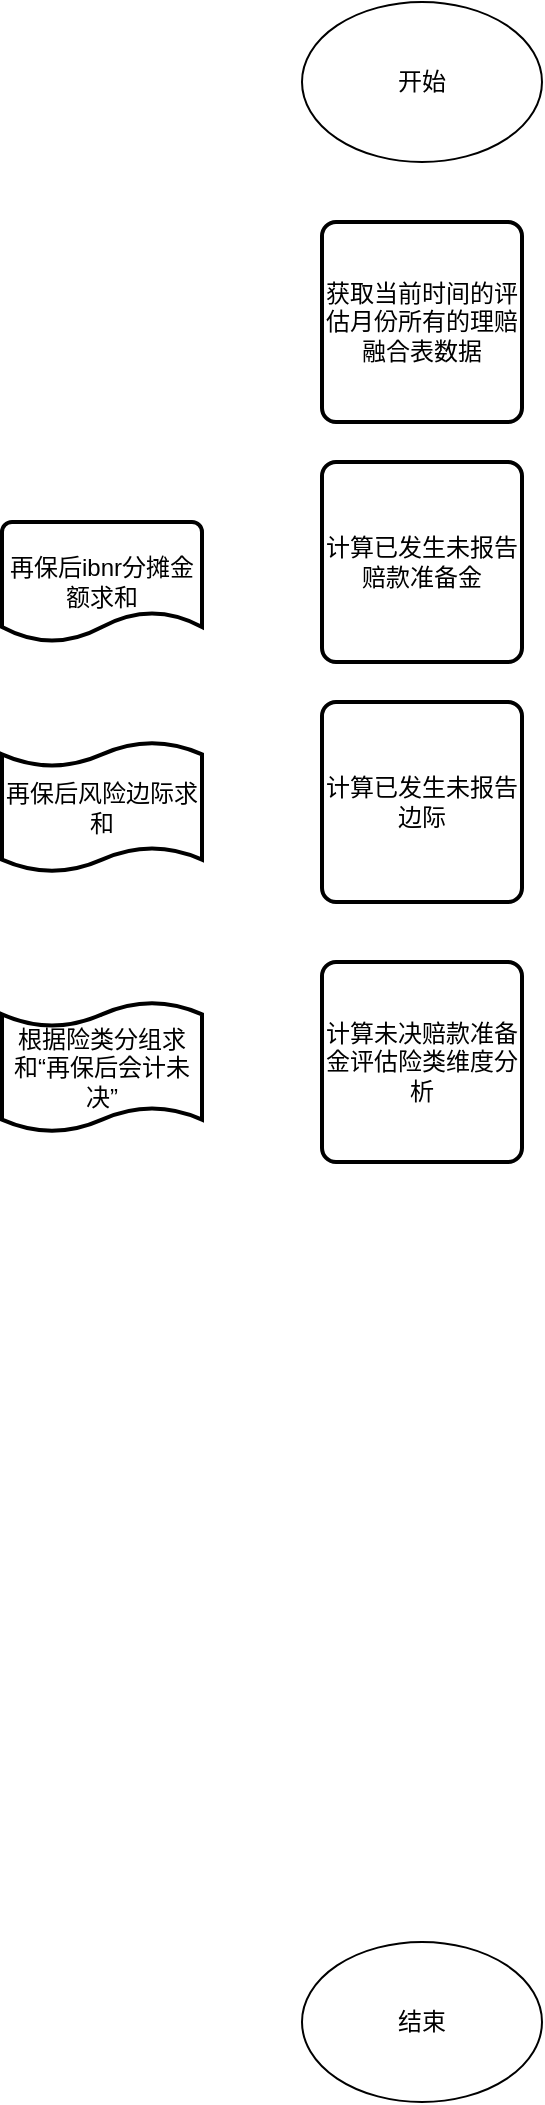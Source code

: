 <mxfile version="21.8.1" type="github">
  <diagram name="第 1 页" id="2nmkqMmpdVOXknUFFFJr">
    <mxGraphModel dx="954" dy="495" grid="1" gridSize="10" guides="1" tooltips="1" connect="1" arrows="1" fold="1" page="1" pageScale="1" pageWidth="827" pageHeight="1169" math="0" shadow="0">
      <root>
        <mxCell id="0" />
        <mxCell id="1" parent="0" />
        <mxCell id="ub2z6pUdlAEDYnLQV5LL-1" value="开始" style="ellipse;whiteSpace=wrap;html=1;" vertex="1" parent="1">
          <mxGeometry x="350" y="20" width="120" height="80" as="geometry" />
        </mxCell>
        <mxCell id="ub2z6pUdlAEDYnLQV5LL-2" value="结束" style="ellipse;whiteSpace=wrap;html=1;" vertex="1" parent="1">
          <mxGeometry x="350" y="990" width="120" height="80" as="geometry" />
        </mxCell>
        <mxCell id="ub2z6pUdlAEDYnLQV5LL-3" value="获取当前时间的评估月份所有的理赔融合表数据" style="rounded=1;whiteSpace=wrap;html=1;absoluteArcSize=1;arcSize=14;strokeWidth=2;" vertex="1" parent="1">
          <mxGeometry x="360" y="130" width="100" height="100" as="geometry" />
        </mxCell>
        <mxCell id="ub2z6pUdlAEDYnLQV5LL-4" value="计算已发生未报告赔款准备金" style="rounded=1;whiteSpace=wrap;html=1;absoluteArcSize=1;arcSize=14;strokeWidth=2;" vertex="1" parent="1">
          <mxGeometry x="360" y="250" width="100" height="100" as="geometry" />
        </mxCell>
        <mxCell id="ub2z6pUdlAEDYnLQV5LL-8" value="再保后ibnr分摊金额求和" style="strokeWidth=2;html=1;shape=mxgraph.flowchart.document2;whiteSpace=wrap;size=0.25;" vertex="1" parent="1">
          <mxGeometry x="200" y="280" width="100" height="60" as="geometry" />
        </mxCell>
        <mxCell id="ub2z6pUdlAEDYnLQV5LL-9" value="计算已发生未报告边际" style="rounded=1;whiteSpace=wrap;html=1;absoluteArcSize=1;arcSize=14;strokeWidth=2;" vertex="1" parent="1">
          <mxGeometry x="360" y="370" width="100" height="100" as="geometry" />
        </mxCell>
        <mxCell id="ub2z6pUdlAEDYnLQV5LL-10" value="再保后风险边际求和" style="shape=tape;whiteSpace=wrap;html=1;strokeWidth=2;size=0.19" vertex="1" parent="1">
          <mxGeometry x="200" y="390" width="100" height="65" as="geometry" />
        </mxCell>
        <mxCell id="ub2z6pUdlAEDYnLQV5LL-11" value="计算未决赔款准备金评估险类维度分析" style="rounded=1;whiteSpace=wrap;html=1;absoluteArcSize=1;arcSize=14;strokeWidth=2;" vertex="1" parent="1">
          <mxGeometry x="360" y="500" width="100" height="100" as="geometry" />
        </mxCell>
        <mxCell id="ub2z6pUdlAEDYnLQV5LL-12" value="根据险类分组求和“再保后会计未决”" style="shape=tape;whiteSpace=wrap;html=1;strokeWidth=2;size=0.19" vertex="1" parent="1">
          <mxGeometry x="200" y="520" width="100" height="65" as="geometry" />
        </mxCell>
      </root>
    </mxGraphModel>
  </diagram>
</mxfile>
